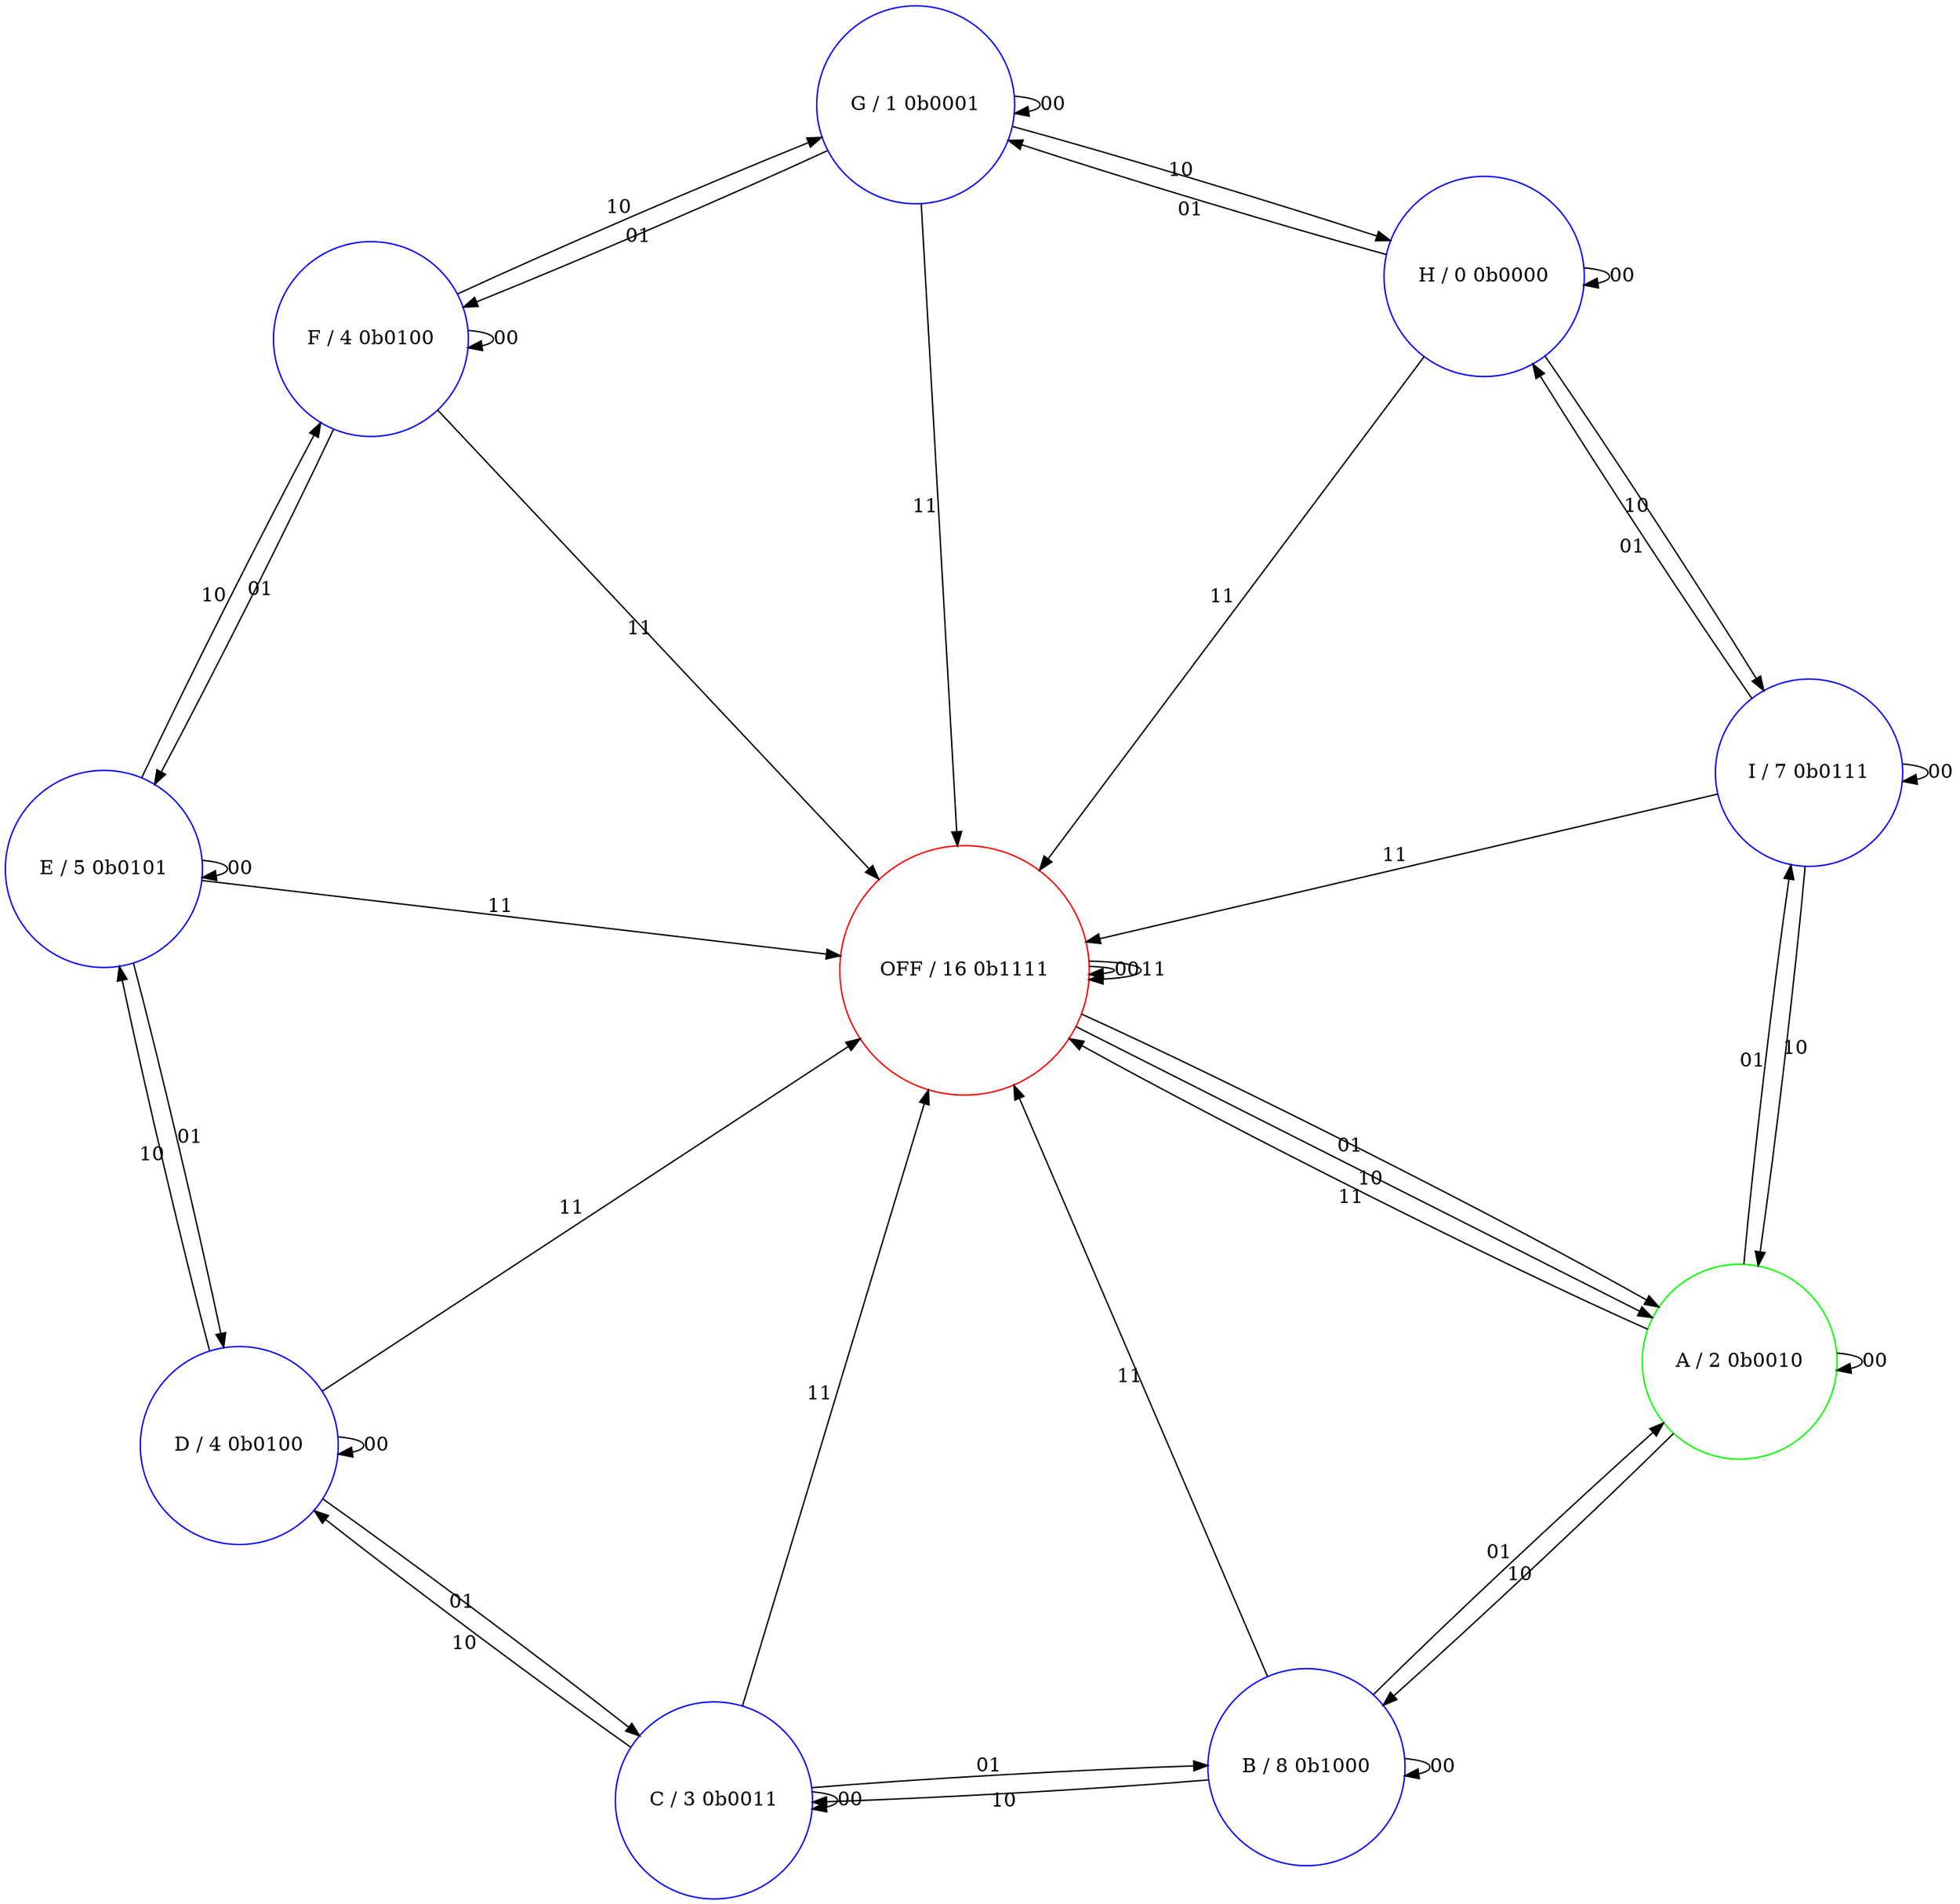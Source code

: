 
digraph MooreMachine {

    //Choose engine. Use one of: circo dot fdp neato nop nop1 nop2 osage patchwork sfdp twopi
    layout=sfdp;

    // Define states
    A [shape=circle, color=green, label="A / 2 0b0010"];
    B [shape=circle, color=blue, label="B / 8 0b1000"];
    C [shape=circle, color=blue, label="C / 3 0b0011"];
    D [shape=circle, color=blue, label="D / 4 0b0100"];
    E [shape=circle, color=blue, label="E / 5 0b0101"];
    F [shape=circle, color=blue, label="F / 4 0b0100"];
    G [shape=circle, color=blue, label="G / 1 0b0001"];
    H [shape=circle, color=blue, label="H / 0 0b0000"];
    I [shape=circle, color=blue, label="I / 7 0b0111"];
    OFF [shape=circle, color=red, label="OFF / 16 0b1111"];
    
    // Define transitions

    A -> A [label="00",labelfloat=true];
    B -> B [label="00",labelfloat=true];
    C -> C [label="00",labelfloat=true];
    D -> D [label="00",labelfloat=true];
    E -> E [label="00",labelfloat=true];
    F -> F [label="00",labelfloat=true];
    G -> G [label="00",labelfloat=true];
    H -> H [label="00",labelfloat=true];
    I -> I [label="00",labelfloat=true];
    OFF -> OFF [label="00",labelfloat=true];

    A -> I [label="01"];
    B -> A [label="01"];
    C -> B [label="01"];
    D -> C [label="01"];
    E -> D [label="01"];
    F -> E [label="01"];
    G -> F [label="01"];
    H -> G [label="01"];
    I -> H [label="01"];
    OFF -> A [label="01"];
    
    A -> B [label="10"];
    B -> C [label="10"];
    C -> D [label="10"];
    D -> E [label="10"];
    E -> F [label="10"];
    F -> G [label="10"];
    G -> H [label="10"];
    H -> I [label="10"];
    I -> A [label="10"];
    OFF -> A [label="10"];


    A -> OFF [label="11"];
    B -> OFF [label="11"];
    C -> OFF [label="11"];
    D -> OFF [label="11"];
    E -> OFF [label="11"];
    F -> OFF [label="11"];
    G -> OFF [label="11"];
    H -> OFF [label="11"];
    I -> OFF [label="11"];
    OFF -> OFF [label="11"];
}
